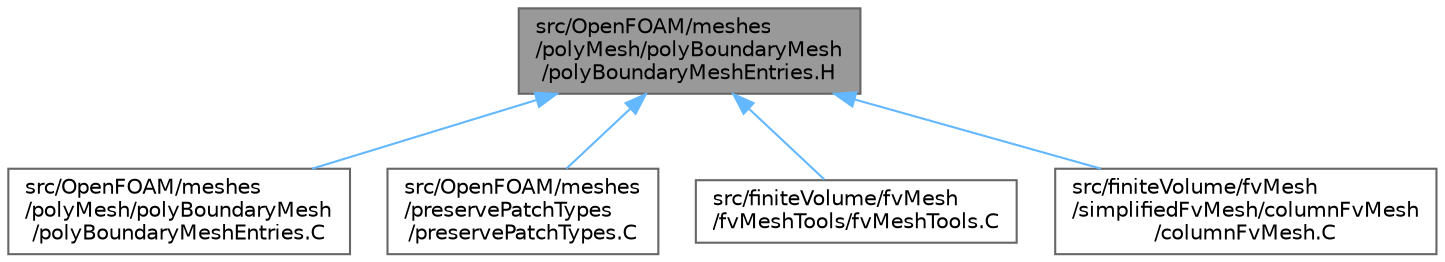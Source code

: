 digraph "src/OpenFOAM/meshes/polyMesh/polyBoundaryMesh/polyBoundaryMeshEntries.H"
{
 // LATEX_PDF_SIZE
  bgcolor="transparent";
  edge [fontname=Helvetica,fontsize=10,labelfontname=Helvetica,labelfontsize=10];
  node [fontname=Helvetica,fontsize=10,shape=box,height=0.2,width=0.4];
  Node1 [id="Node000001",label="src/OpenFOAM/meshes\l/polyMesh/polyBoundaryMesh\l/polyBoundaryMeshEntries.H",height=0.2,width=0.4,color="gray40", fillcolor="grey60", style="filled", fontcolor="black",tooltip=" "];
  Node1 -> Node2 [id="edge1_Node000001_Node000002",dir="back",color="steelblue1",style="solid",tooltip=" "];
  Node2 [id="Node000002",label="src/OpenFOAM/meshes\l/polyMesh/polyBoundaryMesh\l/polyBoundaryMeshEntries.C",height=0.2,width=0.4,color="grey40", fillcolor="white", style="filled",URL="$polyBoundaryMeshEntries_8C.html",tooltip=" "];
  Node1 -> Node3 [id="edge2_Node000001_Node000003",dir="back",color="steelblue1",style="solid",tooltip=" "];
  Node3 [id="Node000003",label="src/OpenFOAM/meshes\l/preservePatchTypes\l/preservePatchTypes.C",height=0.2,width=0.4,color="grey40", fillcolor="white", style="filled",URL="$preservePatchTypes_8C.html",tooltip=" "];
  Node1 -> Node4 [id="edge3_Node000001_Node000004",dir="back",color="steelblue1",style="solid",tooltip=" "];
  Node4 [id="Node000004",label="src/finiteVolume/fvMesh\l/fvMeshTools/fvMeshTools.C",height=0.2,width=0.4,color="grey40", fillcolor="white", style="filled",URL="$fvMeshTools_8C.html",tooltip=" "];
  Node1 -> Node5 [id="edge4_Node000001_Node000005",dir="back",color="steelblue1",style="solid",tooltip=" "];
  Node5 [id="Node000005",label="src/finiteVolume/fvMesh\l/simplifiedFvMesh/columnFvMesh\l/columnFvMesh.C",height=0.2,width=0.4,color="grey40", fillcolor="white", style="filled",URL="$columnFvMesh_8C.html",tooltip=" "];
}
